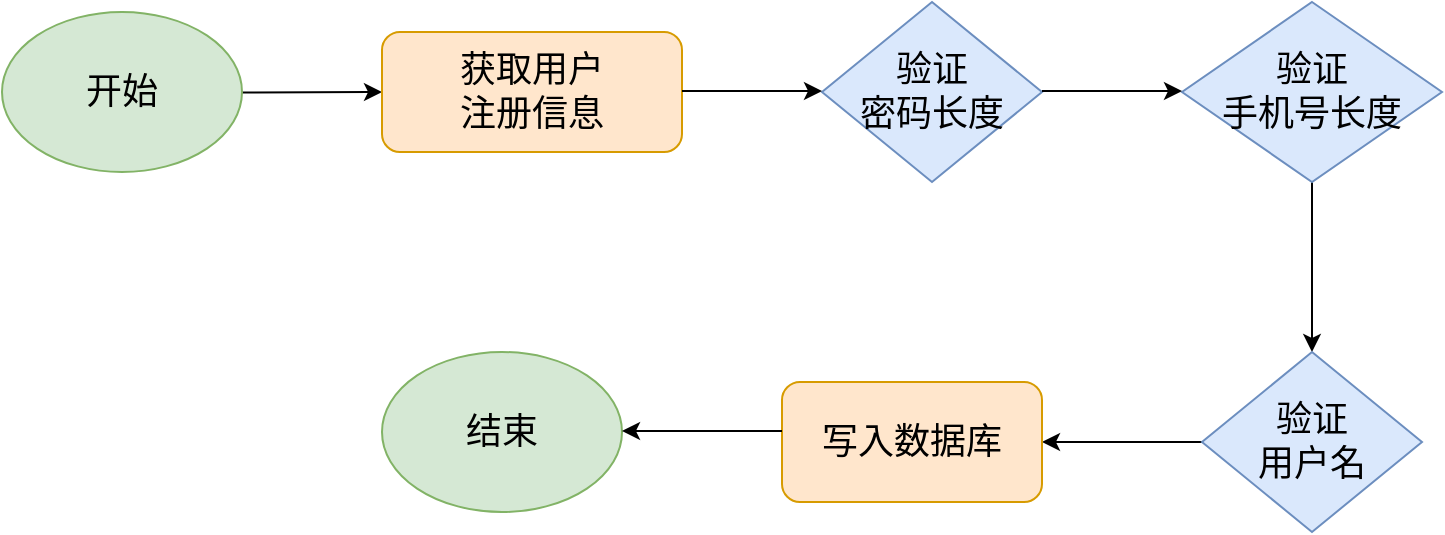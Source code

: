 <mxfile version="20.2.2" type="github" pages="11">
  <diagram id="DqmnmwJtcrJ_0jq9ARu_" name="注册初版">
    <mxGraphModel dx="1234" dy="708" grid="1" gridSize="10" guides="1" tooltips="1" connect="1" arrows="1" fold="1" page="1" pageScale="1" pageWidth="827" pageHeight="1169" math="0" shadow="0">
      <root>
        <mxCell id="0" />
        <mxCell id="1" parent="0" />
        <mxCell id="XK8xTgxEN3lTsWGQXHhL-1" style="rounded=0;orthogonalLoop=1;jettySize=auto;html=1;entryX=1;entryY=0.5;entryDx=0;entryDy=0;fontSize=24;startArrow=none;" parent="1" source="XK8xTgxEN3lTsWGQXHhL-4" target="sNSduontv3Xc7iz9Qk41-2" edge="1">
          <mxGeometry relative="1" as="geometry">
            <mxPoint x="480" y="485" as="sourcePoint" />
          </mxGeometry>
        </mxCell>
        <mxCell id="XK8xTgxEN3lTsWGQXHhL-5" value="" style="rounded=0;orthogonalLoop=1;jettySize=auto;html=1;fontSize=24;entryX=0;entryY=0.5;entryDx=0;entryDy=0;" parent="1" source="sNSduontv3Xc7iz9Qk41-1" target="XK8xTgxEN3lTsWGQXHhL-6" edge="1">
          <mxGeometry relative="1" as="geometry">
            <mxPoint x="270" y="310" as="targetPoint" />
          </mxGeometry>
        </mxCell>
        <mxCell id="sNSduontv3Xc7iz9Qk41-1" value="&lt;font style=&quot;font-size: 18px;&quot;&gt;开始&lt;/font&gt;" style="ellipse;whiteSpace=wrap;html=1;fillColor=#d5e8d4;strokeColor=#82b366;" parent="1" vertex="1">
          <mxGeometry x="80" y="270" width="120" height="80" as="geometry" />
        </mxCell>
        <mxCell id="sNSduontv3Xc7iz9Qk41-2" value="写入数据库" style="rounded=1;whiteSpace=wrap;html=1;fontSize=18;fillColor=#ffe6cc;strokeColor=#d79b00;" parent="1" vertex="1">
          <mxGeometry x="470" y="455" width="130" height="60" as="geometry" />
        </mxCell>
        <mxCell id="XK8xTgxEN3lTsWGQXHhL-8" value="" style="edgeStyle=none;rounded=0;orthogonalLoop=1;jettySize=auto;html=1;fontSize=24;exitX=0.5;exitY=1;exitDx=0;exitDy=0;" parent="1" source="XK8xTgxEN3lTsWGQXHhL-9" edge="1">
          <mxGeometry relative="1" as="geometry">
            <mxPoint x="740" y="360" as="sourcePoint" />
            <mxPoint x="735" y="440" as="targetPoint" />
          </mxGeometry>
        </mxCell>
        <mxCell id="XK8xTgxEN3lTsWGQXHhL-4" value="验证&lt;br&gt;用户名" style="rhombus;whiteSpace=wrap;html=1;fillColor=#dae8fc;strokeColor=#6c8ebf;fontSize=18;" parent="1" vertex="1">
          <mxGeometry x="680" y="440" width="110" height="90" as="geometry" />
        </mxCell>
        <mxCell id="XK8xTgxEN3lTsWGQXHhL-6" value="获取用户&lt;br style=&quot;font-size: 18px;&quot;&gt;注册信息" style="rounded=1;whiteSpace=wrap;html=1;fontSize=18;fillColor=#ffe6cc;strokeColor=#d79b00;" parent="1" vertex="1">
          <mxGeometry x="270" y="280" width="150" height="60" as="geometry" />
        </mxCell>
        <mxCell id="XK8xTgxEN3lTsWGQXHhL-9" value="验证&lt;br&gt;手机号长度" style="rhombus;whiteSpace=wrap;html=1;fillColor=#dae8fc;strokeColor=#6c8ebf;fontSize=18;" parent="1" vertex="1">
          <mxGeometry x="670" y="265" width="130" height="90" as="geometry" />
        </mxCell>
        <mxCell id="XK8xTgxEN3lTsWGQXHhL-10" value="验证&lt;br&gt;密码长度" style="rhombus;whiteSpace=wrap;html=1;fillColor=#dae8fc;strokeColor=#6c8ebf;fontSize=18;" parent="1" vertex="1">
          <mxGeometry x="490" y="265" width="110" height="90" as="geometry" />
        </mxCell>
        <mxCell id="XK8xTgxEN3lTsWGQXHhL-11" value="" style="rounded=0;orthogonalLoop=1;jettySize=auto;html=1;fontSize=24;entryX=0;entryY=0.5;entryDx=0;entryDy=0;" parent="1" edge="1">
          <mxGeometry relative="1" as="geometry">
            <mxPoint x="420" y="309.5" as="sourcePoint" />
            <mxPoint x="490" y="309.5" as="targetPoint" />
          </mxGeometry>
        </mxCell>
        <mxCell id="XK8xTgxEN3lTsWGQXHhL-12" value="" style="rounded=0;orthogonalLoop=1;jettySize=auto;html=1;fontSize=24;entryX=0;entryY=0.5;entryDx=0;entryDy=0;" parent="1" edge="1">
          <mxGeometry relative="1" as="geometry">
            <mxPoint x="600" y="309.5" as="sourcePoint" />
            <mxPoint x="670" y="309.5" as="targetPoint" />
          </mxGeometry>
        </mxCell>
        <mxCell id="XK8xTgxEN3lTsWGQXHhL-15" value="&lt;font style=&quot;font-size: 18px;&quot;&gt;结束&lt;/font&gt;" style="ellipse;whiteSpace=wrap;html=1;fillColor=#d5e8d4;strokeColor=#82b366;" parent="1" vertex="1">
          <mxGeometry x="270" y="440" width="120" height="80" as="geometry" />
        </mxCell>
        <mxCell id="XK8xTgxEN3lTsWGQXHhL-16" style="rounded=0;orthogonalLoop=1;jettySize=auto;html=1;entryX=1;entryY=0.5;entryDx=0;entryDy=0;fontSize=24;startArrow=none;" parent="1" edge="1">
          <mxGeometry relative="1" as="geometry">
            <mxPoint x="470" y="479.5" as="sourcePoint" />
            <mxPoint x="390" y="479.5" as="targetPoint" />
          </mxGeometry>
        </mxCell>
      </root>
    </mxGraphModel>
  </diagram>
  <diagram name="1.注册" id="E9MCczMeI2R_NMxadU1-">
    <mxGraphModel dx="1234" dy="651" grid="1" gridSize="10" guides="1" tooltips="1" connect="1" arrows="1" fold="1" page="1" pageScale="1" pageWidth="827" pageHeight="1169" math="0" shadow="0">
      <root>
        <mxCell id="4IhwP2MXJi2rttoGUZHQ-0" />
        <mxCell id="4IhwP2MXJi2rttoGUZHQ-1" parent="4IhwP2MXJi2rttoGUZHQ-0" />
        <mxCell id="4IhwP2MXJi2rttoGUZHQ-5" value="写入&lt;br&gt;数据库" style="rounded=1;whiteSpace=wrap;html=1;fontSize=18;fillColor=#ffe6cc;strokeColor=#d79b00;" vertex="1" parent="4IhwP2MXJi2rttoGUZHQ-1">
          <mxGeometry x="738" y="305" width="102" height="60" as="geometry" />
        </mxCell>
        <mxCell id="FDvoErGHFsKSQuCjrQXK-3" style="edgeStyle=none;rounded=0;sketch=0;orthogonalLoop=1;jettySize=auto;html=1;exitX=0.5;exitY=1;exitDx=0;exitDy=0;entryX=1;entryY=0.5;entryDx=0;entryDy=0;fontSize=16;strokeWidth=2;" edge="1" parent="4IhwP2MXJi2rttoGUZHQ-1" source="4IhwP2MXJi2rttoGUZHQ-7" target="FDvoErGHFsKSQuCjrQXK-0">
          <mxGeometry relative="1" as="geometry">
            <Array as="points">
              <mxPoint x="635" y="470" />
            </Array>
          </mxGeometry>
        </mxCell>
        <mxCell id="4IhwP2MXJi2rttoGUZHQ-7" value="验证&lt;br&gt;用户名" style="rhombus;whiteSpace=wrap;html=1;fillColor=#dae8fc;strokeColor=#6c8ebf;fontSize=18;" vertex="1" parent="4IhwP2MXJi2rttoGUZHQ-1">
          <mxGeometry x="580" y="290" width="110" height="90" as="geometry" />
        </mxCell>
        <mxCell id="4IhwP2MXJi2rttoGUZHQ-8" value="获取用户&lt;br style=&quot;font-size: 18px;&quot;&gt;注册信息" style="rounded=1;whiteSpace=wrap;html=1;fontSize=18;fillColor=#ffe6cc;strokeColor=#d79b00;" vertex="1" parent="4IhwP2MXJi2rttoGUZHQ-1">
          <mxGeometry x="70" y="305" width="120" height="60" as="geometry" />
        </mxCell>
        <mxCell id="FDvoErGHFsKSQuCjrQXK-2" style="edgeStyle=none;rounded=0;sketch=0;orthogonalLoop=1;jettySize=auto;html=1;exitX=0.5;exitY=1;exitDx=0;exitDy=0;entryX=0.5;entryY=0;entryDx=0;entryDy=0;fontSize=16;strokeWidth=2;" edge="1" parent="4IhwP2MXJi2rttoGUZHQ-1" source="4IhwP2MXJi2rttoGUZHQ-9" target="FDvoErGHFsKSQuCjrQXK-0">
          <mxGeometry relative="1" as="geometry" />
        </mxCell>
        <mxCell id="4IhwP2MXJi2rttoGUZHQ-9" value="验证&lt;br&gt;手机号长度" style="rhombus;whiteSpace=wrap;html=1;fillColor=#dae8fc;strokeColor=#6c8ebf;fontSize=18;" vertex="1" parent="4IhwP2MXJi2rttoGUZHQ-1">
          <mxGeometry x="400" y="290" width="130" height="90" as="geometry" />
        </mxCell>
        <mxCell id="FDvoErGHFsKSQuCjrQXK-1" style="edgeStyle=none;sketch=0;orthogonalLoop=1;jettySize=auto;html=1;exitX=0.5;exitY=1;exitDx=0;exitDy=0;entryX=0;entryY=0.5;entryDx=0;entryDy=0;fontSize=16;strokeWidth=2;rounded=0;" edge="1" parent="4IhwP2MXJi2rttoGUZHQ-1" source="4IhwP2MXJi2rttoGUZHQ-10" target="FDvoErGHFsKSQuCjrQXK-0">
          <mxGeometry relative="1" as="geometry">
            <Array as="points">
              <mxPoint x="295" y="470" />
            </Array>
          </mxGeometry>
        </mxCell>
        <mxCell id="4IhwP2MXJi2rttoGUZHQ-10" value="验证&lt;br&gt;密码长度" style="rhombus;whiteSpace=wrap;html=1;fillColor=#dae8fc;strokeColor=#6c8ebf;fontSize=18;" vertex="1" parent="4IhwP2MXJi2rttoGUZHQ-1">
          <mxGeometry x="240" y="290" width="110" height="90" as="geometry" />
        </mxCell>
        <mxCell id="4IhwP2MXJi2rttoGUZHQ-11" value="" style="rounded=0;orthogonalLoop=1;jettySize=auto;html=1;fontSize=24;strokeWidth=2;" edge="1" parent="4IhwP2MXJi2rttoGUZHQ-1">
          <mxGeometry relative="1" as="geometry">
            <mxPoint x="190" y="334.5" as="sourcePoint" />
            <mxPoint x="240" y="335" as="targetPoint" />
          </mxGeometry>
        </mxCell>
        <mxCell id="nO26Chs3iQmCTKm9pckF-0" value="" style="rounded=0;orthogonalLoop=1;jettySize=auto;html=1;fontSize=24;strokeWidth=2;" edge="1" parent="4IhwP2MXJi2rttoGUZHQ-1">
          <mxGeometry relative="1" as="geometry">
            <mxPoint x="350" y="335.5" as="sourcePoint" />
            <mxPoint x="400" y="336" as="targetPoint" />
          </mxGeometry>
        </mxCell>
        <mxCell id="nO26Chs3iQmCTKm9pckF-1" value="" style="rounded=0;orthogonalLoop=1;jettySize=auto;html=1;fontSize=24;strokeWidth=2;" edge="1" parent="4IhwP2MXJi2rttoGUZHQ-1">
          <mxGeometry relative="1" as="geometry">
            <mxPoint x="530" y="335.5" as="sourcePoint" />
            <mxPoint x="580" y="336" as="targetPoint" />
          </mxGeometry>
        </mxCell>
        <mxCell id="nO26Chs3iQmCTKm9pckF-2" value="" style="rounded=0;orthogonalLoop=1;jettySize=auto;html=1;fontSize=24;strokeWidth=2;" edge="1" parent="4IhwP2MXJi2rttoGUZHQ-1">
          <mxGeometry relative="1" as="geometry">
            <mxPoint x="689" y="335.5" as="sourcePoint" />
            <mxPoint x="739" y="336" as="targetPoint" />
          </mxGeometry>
        </mxCell>
        <mxCell id="nO26Chs3iQmCTKm9pckF-4" style="edgeStyle=none;rounded=0;sketch=1;orthogonalLoop=1;jettySize=auto;html=1;exitX=0;exitY=0.5;exitDx=0;exitDy=0;fontSize=18;strokeWidth=2;" edge="1" parent="4IhwP2MXJi2rttoGUZHQ-1" source="4IhwP2MXJi2rttoGUZHQ-9" target="4IhwP2MXJi2rttoGUZHQ-9">
          <mxGeometry relative="1" as="geometry" />
        </mxCell>
        <mxCell id="b1phf720Gf0hIBlWV181-0" value="返回&lt;br&gt;用户信息" style="whiteSpace=wrap;html=1;fontSize=18;fillColor=#ffe6cc;strokeColor=#d79b00;rounded=1;" vertex="1" parent="4IhwP2MXJi2rttoGUZHQ-1">
          <mxGeometry x="890" y="305" width="102" height="60" as="geometry" />
        </mxCell>
        <mxCell id="b1phf720Gf0hIBlWV181-1" value="" style="rounded=0;orthogonalLoop=1;jettySize=auto;html=1;fontSize=24;strokeWidth=2;" edge="1" parent="4IhwP2MXJi2rttoGUZHQ-1">
          <mxGeometry relative="1" as="geometry">
            <mxPoint x="840" y="336.5" as="sourcePoint" />
            <mxPoint x="890" y="337" as="targetPoint" />
          </mxGeometry>
        </mxCell>
        <mxCell id="FDvoErGHFsKSQuCjrQXK-0" value="返回&lt;br&gt;失败信息" style="whiteSpace=wrap;html=1;fontSize=18;fillColor=#ffe6cc;strokeColor=#d79b00;rounded=1;" vertex="1" parent="4IhwP2MXJi2rttoGUZHQ-1">
          <mxGeometry x="414" y="440" width="102" height="60" as="geometry" />
        </mxCell>
      </root>
    </mxGraphModel>
  </diagram>
  <diagram name="2.登陆" id="h0z39dTObWQl-D7Al1b8">
    <mxGraphModel dx="1234" dy="651" grid="1" gridSize="10" guides="1" tooltips="1" connect="1" arrows="1" fold="1" page="1" pageScale="1" pageWidth="827" pageHeight="1169" math="0" shadow="0">
      <root>
        <mxCell id="sDLEGKdLmnnUkzIvG1MP-0" />
        <mxCell id="sDLEGKdLmnnUkzIvG1MP-1" parent="sDLEGKdLmnnUkzIvG1MP-0" />
        <mxCell id="sDLEGKdLmnnUkzIvG1MP-2" value="查询&lt;br&gt;密码缓存" style="rounded=1;whiteSpace=wrap;html=1;fontSize=18;fillColor=#ffe6cc;strokeColor=#d79b00;" vertex="1" parent="sDLEGKdLmnnUkzIvG1MP-1">
          <mxGeometry x="555" y="305" width="110" height="60" as="geometry" />
        </mxCell>
        <mxCell id="Zv4ebzrEuNpnjDvNv9R5-1" style="edgeStyle=none;rounded=0;sketch=0;orthogonalLoop=1;jettySize=auto;html=1;entryX=0.5;entryY=1;entryDx=0;entryDy=0;fontSize=16;strokeWidth=2;" edge="1" parent="sDLEGKdLmnnUkzIvG1MP-1" source="sDLEGKdLmnnUkzIvG1MP-3" target="Zv4ebzrEuNpnjDvNv9R5-0">
          <mxGeometry relative="1" as="geometry" />
        </mxCell>
        <mxCell id="sDLEGKdLmnnUkzIvG1MP-3" value="验证&lt;br&gt;用户名" style="rhombus;whiteSpace=wrap;html=1;fillColor=#dae8fc;strokeColor=#6c8ebf;fontSize=18;" vertex="1" parent="sDLEGKdLmnnUkzIvG1MP-1">
          <mxGeometry x="397" y="290" width="110" height="90" as="geometry" />
        </mxCell>
        <mxCell id="sDLEGKdLmnnUkzIvG1MP-4" value="获取用户&lt;br style=&quot;font-size: 18px;&quot;&gt;登陆信息" style="rounded=1;whiteSpace=wrap;html=1;fontSize=18;fillColor=#ffe6cc;strokeColor=#d79b00;" vertex="1" parent="sDLEGKdLmnnUkzIvG1MP-1">
          <mxGeometry x="70" y="305" width="120" height="60" as="geometry" />
        </mxCell>
        <mxCell id="QUI_lZ44UKBDEoydIOSQ-0" style="edgeStyle=none;rounded=0;sketch=0;orthogonalLoop=1;jettySize=auto;html=1;exitX=0.5;exitY=0;exitDx=0;exitDy=0;entryX=0;entryY=0.5;entryDx=0;entryDy=0;fontSize=16;strokeWidth=2;" edge="1" parent="sDLEGKdLmnnUkzIvG1MP-1" source="sDLEGKdLmnnUkzIvG1MP-6" target="Zv4ebzrEuNpnjDvNv9R5-0">
          <mxGeometry relative="1" as="geometry">
            <Array as="points">
              <mxPoint x="295" y="200" />
            </Array>
          </mxGeometry>
        </mxCell>
        <mxCell id="sDLEGKdLmnnUkzIvG1MP-6" value="验证&lt;br&gt;密码长度" style="rhombus;whiteSpace=wrap;html=1;fillColor=#dae8fc;strokeColor=#6c8ebf;fontSize=18;" vertex="1" parent="sDLEGKdLmnnUkzIvG1MP-1">
          <mxGeometry x="240" y="290" width="110" height="90" as="geometry" />
        </mxCell>
        <mxCell id="sDLEGKdLmnnUkzIvG1MP-7" value="" style="rounded=0;orthogonalLoop=1;jettySize=auto;html=1;fontSize=24;strokeWidth=2;" edge="1" parent="sDLEGKdLmnnUkzIvG1MP-1">
          <mxGeometry relative="1" as="geometry">
            <mxPoint x="190" y="334.5" as="sourcePoint" />
            <mxPoint x="240" y="335" as="targetPoint" />
          </mxGeometry>
        </mxCell>
        <mxCell id="sDLEGKdLmnnUkzIvG1MP-8" value="" style="rounded=0;orthogonalLoop=1;jettySize=auto;html=1;fontSize=24;strokeWidth=2;" edge="1" parent="sDLEGKdLmnnUkzIvG1MP-1">
          <mxGeometry relative="1" as="geometry">
            <mxPoint x="350" y="335.5" as="sourcePoint" />
            <mxPoint x="400" y="336" as="targetPoint" />
          </mxGeometry>
        </mxCell>
        <mxCell id="sDLEGKdLmnnUkzIvG1MP-10" value="" style="rounded=0;orthogonalLoop=1;jettySize=auto;html=1;fontSize=24;strokeWidth=2;" edge="1" parent="sDLEGKdLmnnUkzIvG1MP-1">
          <mxGeometry relative="1" as="geometry">
            <mxPoint x="506" y="335.5" as="sourcePoint" />
            <mxPoint x="556" y="336" as="targetPoint" />
          </mxGeometry>
        </mxCell>
        <mxCell id="sDLEGKdLmnnUkzIvG1MP-11" style="edgeStyle=none;rounded=0;sketch=1;orthogonalLoop=1;jettySize=auto;html=1;exitX=0;exitY=0.5;exitDx=0;exitDy=0;fontSize=18;strokeWidth=2;" edge="1" parent="sDLEGKdLmnnUkzIvG1MP-1">
          <mxGeometry relative="1" as="geometry">
            <mxPoint x="400" y="335" as="sourcePoint" />
            <mxPoint x="400" y="335" as="targetPoint" />
          </mxGeometry>
        </mxCell>
        <mxCell id="QEoChs8wT5TIA2pvLQxw-0" value="" style="rounded=0;orthogonalLoop=1;jettySize=auto;html=1;fontSize=24;strokeWidth=2;" edge="1" parent="sDLEGKdLmnnUkzIvG1MP-1">
          <mxGeometry relative="1" as="geometry">
            <mxPoint x="665" y="334.5" as="sourcePoint" />
            <mxPoint x="715" y="335" as="targetPoint" />
            <Array as="points">
              <mxPoint x="686" y="335" />
            </Array>
          </mxGeometry>
        </mxCell>
        <mxCell id="QEoChs8wT5TIA2pvLQxw-1" value="查询&lt;br&gt;数据库" style="rounded=1;whiteSpace=wrap;html=1;fontSize=18;fillColor=#ffe6cc;strokeColor=#d79b00;" vertex="1" parent="sDLEGKdLmnnUkzIvG1MP-1">
          <mxGeometry x="556" y="410" width="110" height="60" as="geometry" />
        </mxCell>
        <mxCell id="QEoChs8wT5TIA2pvLQxw-2" value="" style="rounded=0;orthogonalLoop=1;jettySize=auto;html=1;fontSize=24;strokeWidth=2;exitX=0.5;exitY=1;exitDx=0;exitDy=0;" edge="1" parent="sDLEGKdLmnnUkzIvG1MP-1">
          <mxGeometry relative="1" as="geometry">
            <mxPoint x="605" y="365" as="sourcePoint" />
            <mxPoint x="605" y="410" as="targetPoint" />
          </mxGeometry>
        </mxCell>
        <mxCell id="QEoChs8wT5TIA2pvLQxw-3" value="" style="rounded=0;orthogonalLoop=1;jettySize=auto;html=1;fontSize=24;strokeWidth=2;entryX=0.5;entryY=1;entryDx=0;entryDy=0;exitX=0.5;exitY=0;exitDx=0;exitDy=0;" edge="1" parent="sDLEGKdLmnnUkzIvG1MP-1" source="sXMGV4K8WxF59cIYdQ64-0" target="QEoChs8wT5TIA2pvLQxw-6">
          <mxGeometry relative="1" as="geometry">
            <mxPoint x="666" y="439.5" as="sourcePoint" />
            <mxPoint x="716" y="440" as="targetPoint" />
          </mxGeometry>
        </mxCell>
        <mxCell id="QEoChs8wT5TIA2pvLQxw-5" value="缓存查询失败" style="text;html=1;strokeColor=none;fillColor=none;align=center;verticalAlign=middle;whiteSpace=wrap;rounded=0;fontSize=16;spacing=2;" vertex="1" parent="sDLEGKdLmnnUkzIvG1MP-1">
          <mxGeometry x="610" y="370" width="110" height="30" as="geometry" />
        </mxCell>
        <mxCell id="QUI_lZ44UKBDEoydIOSQ-1" style="edgeStyle=none;rounded=0;sketch=0;orthogonalLoop=1;jettySize=auto;html=1;exitX=0.5;exitY=0;exitDx=0;exitDy=0;entryX=1;entryY=0.5;entryDx=0;entryDy=0;fontSize=16;strokeWidth=2;" edge="1" parent="sDLEGKdLmnnUkzIvG1MP-1" source="QEoChs8wT5TIA2pvLQxw-6" target="Zv4ebzrEuNpnjDvNv9R5-0">
          <mxGeometry relative="1" as="geometry">
            <Array as="points">
              <mxPoint x="769" y="200" />
            </Array>
          </mxGeometry>
        </mxCell>
        <mxCell id="QEoChs8wT5TIA2pvLQxw-6" value="验证&lt;br&gt;密码" style="rhombus;whiteSpace=wrap;html=1;fillColor=#dae8fc;strokeColor=#6c8ebf;fontSize=18;" vertex="1" parent="sDLEGKdLmnnUkzIvG1MP-1">
          <mxGeometry x="714" y="290" width="110" height="90" as="geometry" />
        </mxCell>
        <mxCell id="QEoChs8wT5TIA2pvLQxw-8" value="保存&lt;br&gt;cookie" style="rounded=1;whiteSpace=wrap;html=1;fontSize=18;fillColor=#ffe6cc;strokeColor=#d79b00;" vertex="1" parent="sDLEGKdLmnnUkzIvG1MP-1">
          <mxGeometry x="873" y="308" width="87" height="60" as="geometry" />
        </mxCell>
        <mxCell id="QEoChs8wT5TIA2pvLQxw-9" value="" style="rounded=0;orthogonalLoop=1;jettySize=auto;html=1;fontSize=24;strokeWidth=2;" edge="1" parent="sDLEGKdLmnnUkzIvG1MP-1">
          <mxGeometry relative="1" as="geometry">
            <mxPoint x="824" y="336.5" as="sourcePoint" />
            <mxPoint x="874" y="337" as="targetPoint" />
          </mxGeometry>
        </mxCell>
        <mxCell id="QEoChs8wT5TIA2pvLQxw-10" value="返回&lt;br&gt;用户信息" style="whiteSpace=wrap;html=1;fontSize=18;fillColor=#ffe6cc;strokeColor=#d79b00;rounded=1;" vertex="1" parent="sDLEGKdLmnnUkzIvG1MP-1">
          <mxGeometry x="1010" y="305" width="102" height="60" as="geometry" />
        </mxCell>
        <mxCell id="QEoChs8wT5TIA2pvLQxw-12" value="" style="rounded=0;orthogonalLoop=1;jettySize=auto;html=1;fontSize=24;strokeWidth=2;" edge="1" parent="sDLEGKdLmnnUkzIvG1MP-1">
          <mxGeometry relative="1" as="geometry">
            <mxPoint x="960" y="336.5" as="sourcePoint" />
            <mxPoint x="1010" y="337" as="targetPoint" />
          </mxGeometry>
        </mxCell>
        <mxCell id="sXMGV4K8WxF59cIYdQ64-0" value="写入&lt;br&gt;缓存" style="rounded=1;whiteSpace=wrap;html=1;fontSize=18;fillColor=#ffe6cc;strokeColor=#d79b00;" vertex="1" parent="sDLEGKdLmnnUkzIvG1MP-1">
          <mxGeometry x="718" y="410" width="102" height="60" as="geometry" />
        </mxCell>
        <mxCell id="sXMGV4K8WxF59cIYdQ64-2" value="" style="rounded=0;orthogonalLoop=1;jettySize=auto;html=1;fontSize=24;strokeWidth=2;" edge="1" parent="sDLEGKdLmnnUkzIvG1MP-1">
          <mxGeometry relative="1" as="geometry">
            <mxPoint x="666" y="439.5" as="sourcePoint" />
            <mxPoint x="716" y="440" as="targetPoint" />
          </mxGeometry>
        </mxCell>
        <mxCell id="Zv4ebzrEuNpnjDvNv9R5-0" value="返回&lt;br&gt;失败信息" style="whiteSpace=wrap;html=1;fontSize=18;fillColor=#ffe6cc;strokeColor=#d79b00;rounded=1;" vertex="1" parent="sDLEGKdLmnnUkzIvG1MP-1">
          <mxGeometry x="401" y="170" width="102" height="60" as="geometry" />
        </mxCell>
      </root>
    </mxGraphModel>
  </diagram>
  <diagram name="3.获取用户信息" id="6yUAjyG2WrHz0PFbX8ef">
    <mxGraphModel dx="1234" dy="651" grid="1" gridSize="10" guides="1" tooltips="1" connect="1" arrows="1" fold="1" page="1" pageScale="1" pageWidth="827" pageHeight="1169" math="0" shadow="0">
      <root>
        <mxCell id="ob5UZULHh4vho1xPsTLZ-0" />
        <mxCell id="ob5UZULHh4vho1xPsTLZ-1" parent="ob5UZULHh4vho1xPsTLZ-0" />
        <mxCell id="ob5UZULHh4vho1xPsTLZ-2" value="查询&lt;br&gt;缓存信息" style="rounded=1;whiteSpace=wrap;html=1;fontSize=18;fillColor=#ffe6cc;strokeColor=#d79b00;" vertex="1" parent="ob5UZULHh4vho1xPsTLZ-1">
          <mxGeometry x="399" y="305" width="110" height="60" as="geometry" />
        </mxCell>
        <mxCell id="ob5UZULHh4vho1xPsTLZ-4" value="获取用户&lt;br style=&quot;font-size: 18px;&quot;&gt;登陆信息" style="rounded=1;whiteSpace=wrap;html=1;fontSize=18;fillColor=#ffe6cc;strokeColor=#d79b00;" vertex="1" parent="ob5UZULHh4vho1xPsTLZ-1">
          <mxGeometry x="70" y="305" width="120" height="60" as="geometry" />
        </mxCell>
        <mxCell id="AdIRfoyOQExGUA7eTkyN-1" style="edgeStyle=none;rounded=0;sketch=0;orthogonalLoop=1;jettySize=auto;html=1;fontSize=16;strokeWidth=2;" edge="1" parent="ob5UZULHh4vho1xPsTLZ-1" source="ob5UZULHh4vho1xPsTLZ-5" target="AdIRfoyOQExGUA7eTkyN-0">
          <mxGeometry relative="1" as="geometry" />
        </mxCell>
        <mxCell id="ob5UZULHh4vho1xPsTLZ-5" value="验证&lt;br&gt;cookie" style="rhombus;whiteSpace=wrap;html=1;fillColor=#dae8fc;strokeColor=#6c8ebf;fontSize=18;" vertex="1" parent="ob5UZULHh4vho1xPsTLZ-1">
          <mxGeometry x="240" y="290" width="110" height="90" as="geometry" />
        </mxCell>
        <mxCell id="ob5UZULHh4vho1xPsTLZ-6" value="" style="rounded=0;orthogonalLoop=1;jettySize=auto;html=1;fontSize=24;strokeWidth=2;" edge="1" parent="ob5UZULHh4vho1xPsTLZ-1">
          <mxGeometry relative="1" as="geometry">
            <mxPoint x="190" y="334.5" as="sourcePoint" />
            <mxPoint x="240" y="335" as="targetPoint" />
          </mxGeometry>
        </mxCell>
        <mxCell id="ob5UZULHh4vho1xPsTLZ-8" value="" style="rounded=0;orthogonalLoop=1;jettySize=auto;html=1;fontSize=24;strokeWidth=2;" edge="1" parent="ob5UZULHh4vho1xPsTLZ-1">
          <mxGeometry relative="1" as="geometry">
            <mxPoint x="350" y="335.5" as="sourcePoint" />
            <mxPoint x="400" y="336" as="targetPoint" />
          </mxGeometry>
        </mxCell>
        <mxCell id="ob5UZULHh4vho1xPsTLZ-11" value="查询&lt;br&gt;数据库" style="rounded=1;whiteSpace=wrap;html=1;fontSize=18;fillColor=#ffe6cc;strokeColor=#d79b00;" vertex="1" parent="ob5UZULHh4vho1xPsTLZ-1">
          <mxGeometry x="400" y="410" width="110" height="60" as="geometry" />
        </mxCell>
        <mxCell id="ob5UZULHh4vho1xPsTLZ-12" value="" style="rounded=0;orthogonalLoop=1;jettySize=auto;html=1;fontSize=24;strokeWidth=2;exitX=0.5;exitY=1;exitDx=0;exitDy=0;" edge="1" parent="ob5UZULHh4vho1xPsTLZ-1">
          <mxGeometry relative="1" as="geometry">
            <mxPoint x="449" y="365" as="sourcePoint" />
            <mxPoint x="449" y="410" as="targetPoint" />
          </mxGeometry>
        </mxCell>
        <mxCell id="ob5UZULHh4vho1xPsTLZ-13" value="" style="rounded=0;orthogonalLoop=1;jettySize=auto;html=1;fontSize=24;strokeWidth=2;exitX=0.5;exitY=0;exitDx=0;exitDy=0;entryX=0.5;entryY=1;entryDx=0;entryDy=0;" edge="1" parent="ob5UZULHh4vho1xPsTLZ-1" target="ob5UZULHh4vho1xPsTLZ-18" source="0aX_GKcjZ_Qa5liiBvii-0">
          <mxGeometry relative="1" as="geometry">
            <mxPoint x="626" y="410" as="sourcePoint" />
            <mxPoint x="626" y="360" as="targetPoint" />
          </mxGeometry>
        </mxCell>
        <mxCell id="ob5UZULHh4vho1xPsTLZ-14" value="缓存查询失败" style="text;html=1;strokeColor=none;fillColor=none;align=center;verticalAlign=middle;whiteSpace=wrap;rounded=0;fontSize=16;spacing=2;" vertex="1" parent="ob5UZULHh4vho1xPsTLZ-1">
          <mxGeometry x="454" y="370" width="110" height="30" as="geometry" />
        </mxCell>
        <mxCell id="ob5UZULHh4vho1xPsTLZ-17" value="" style="rounded=0;orthogonalLoop=1;jettySize=auto;html=1;fontSize=24;strokeWidth=2;entryX=0;entryY=0.5;entryDx=0;entryDy=0;" edge="1" parent="ob5UZULHh4vho1xPsTLZ-1" target="ob5UZULHh4vho1xPsTLZ-18">
          <mxGeometry relative="1" as="geometry">
            <mxPoint x="510" y="334.5" as="sourcePoint" />
            <mxPoint x="560" y="335" as="targetPoint" />
          </mxGeometry>
        </mxCell>
        <mxCell id="ob5UZULHh4vho1xPsTLZ-18" value="返回&lt;br&gt;用户信息" style="whiteSpace=wrap;html=1;fontSize=18;fillColor=#ffe6cc;strokeColor=#d79b00;rounded=1;" vertex="1" parent="ob5UZULHh4vho1xPsTLZ-1">
          <mxGeometry x="580" y="305" width="102" height="60" as="geometry" />
        </mxCell>
        <mxCell id="0aX_GKcjZ_Qa5liiBvii-0" value="写入&lt;br&gt;缓存" style="rounded=1;whiteSpace=wrap;html=1;fontSize=18;fillColor=#ffe6cc;strokeColor=#d79b00;" vertex="1" parent="ob5UZULHh4vho1xPsTLZ-1">
          <mxGeometry x="580" y="410" width="102" height="60" as="geometry" />
        </mxCell>
        <mxCell id="0aX_GKcjZ_Qa5liiBvii-1" value="" style="rounded=0;orthogonalLoop=1;jettySize=auto;html=1;fontSize=24;strokeWidth=2;entryX=0;entryY=0.5;entryDx=0;entryDy=0;" edge="1" parent="ob5UZULHh4vho1xPsTLZ-1" target="0aX_GKcjZ_Qa5liiBvii-0">
          <mxGeometry relative="1" as="geometry">
            <mxPoint x="510" y="440" as="sourcePoint" />
            <mxPoint x="572" y="440.5" as="targetPoint" />
          </mxGeometry>
        </mxCell>
        <mxCell id="AdIRfoyOQExGUA7eTkyN-0" value="返回&lt;br&gt;失败信息" style="whiteSpace=wrap;html=1;fontSize=18;fillColor=#ffe6cc;strokeColor=#d79b00;rounded=1;" vertex="1" parent="ob5UZULHh4vho1xPsTLZ-1">
          <mxGeometry x="244" y="420" width="102" height="60" as="geometry" />
        </mxCell>
      </root>
    </mxGraphModel>
  </diagram>
  <diagram name="4.修改用户信息" id="HvctjKilK_Tbq7UAgYZU">
    <mxGraphModel dx="1234" dy="651" grid="1" gridSize="10" guides="1" tooltips="1" connect="1" arrows="1" fold="1" page="1" pageScale="1" pageWidth="827" pageHeight="1169" math="0" shadow="0">
      <root>
        <mxCell id="R4eSqii8WRKlXFLOa4-l-0" />
        <mxCell id="R4eSqii8WRKlXFLOa4-l-1" parent="R4eSqii8WRKlXFLOa4-l-0" />
        <mxCell id="R4eSqii8WRKlXFLOa4-l-2" value="更新&lt;br&gt;数据库信息" style="rounded=1;whiteSpace=wrap;html=1;fontSize=18;fillColor=#ffe6cc;strokeColor=#d79b00;" vertex="1" parent="R4eSqii8WRKlXFLOa4-l-1">
          <mxGeometry x="399" y="305" width="110" height="60" as="geometry" />
        </mxCell>
        <mxCell id="R4eSqii8WRKlXFLOa4-l-3" value="获取用户&lt;br style=&quot;font-size: 18px;&quot;&gt;登陆信息" style="rounded=1;whiteSpace=wrap;html=1;fontSize=18;fillColor=#ffe6cc;strokeColor=#d79b00;" vertex="1" parent="R4eSqii8WRKlXFLOa4-l-1">
          <mxGeometry x="70" y="305" width="120" height="60" as="geometry" />
        </mxCell>
        <mxCell id="dkfIMh9TRqRu3r1asTzx-1" style="edgeStyle=none;rounded=0;sketch=0;orthogonalLoop=1;jettySize=auto;html=1;entryX=0.5;entryY=0;entryDx=0;entryDy=0;fontSize=16;strokeWidth=2;" edge="1" parent="R4eSqii8WRKlXFLOa4-l-1" source="R4eSqii8WRKlXFLOa4-l-4" target="dkfIMh9TRqRu3r1asTzx-0">
          <mxGeometry relative="1" as="geometry" />
        </mxCell>
        <mxCell id="R4eSqii8WRKlXFLOa4-l-4" value="验证&lt;br&gt;cookie" style="rhombus;whiteSpace=wrap;html=1;fillColor=#dae8fc;strokeColor=#6c8ebf;fontSize=18;" vertex="1" parent="R4eSqii8WRKlXFLOa4-l-1">
          <mxGeometry x="240" y="290" width="110" height="90" as="geometry" />
        </mxCell>
        <mxCell id="R4eSqii8WRKlXFLOa4-l-5" value="" style="rounded=0;orthogonalLoop=1;jettySize=auto;html=1;fontSize=24;strokeWidth=2;" edge="1" parent="R4eSqii8WRKlXFLOa4-l-1">
          <mxGeometry relative="1" as="geometry">
            <mxPoint x="190" y="334.5" as="sourcePoint" />
            <mxPoint x="240" y="335" as="targetPoint" />
          </mxGeometry>
        </mxCell>
        <mxCell id="R4eSqii8WRKlXFLOa4-l-6" value="" style="rounded=0;orthogonalLoop=1;jettySize=auto;html=1;fontSize=24;strokeWidth=2;" edge="1" parent="R4eSqii8WRKlXFLOa4-l-1">
          <mxGeometry relative="1" as="geometry">
            <mxPoint x="350" y="335.5" as="sourcePoint" />
            <mxPoint x="400" y="336" as="targetPoint" />
          </mxGeometry>
        </mxCell>
        <mxCell id="R4eSqii8WRKlXFLOa4-l-7" value="删除&lt;br&gt;缓存信息" style="rounded=1;whiteSpace=wrap;html=1;fontSize=18;fillColor=#ffe6cc;strokeColor=#d79b00;" vertex="1" parent="R4eSqii8WRKlXFLOa4-l-1">
          <mxGeometry x="570" y="305" width="110" height="60" as="geometry" />
        </mxCell>
        <mxCell id="R4eSqii8WRKlXFLOa4-l-8" value="" style="rounded=0;orthogonalLoop=1;jettySize=auto;html=1;fontSize=24;strokeWidth=2;exitX=1;exitY=0.5;exitDx=0;exitDy=0;entryX=0;entryY=0.5;entryDx=0;entryDy=0;" edge="1" parent="R4eSqii8WRKlXFLOa4-l-1" target="R4eSqii8WRKlXFLOa4-l-7" source="R4eSqii8WRKlXFLOa4-l-2">
          <mxGeometry relative="1" as="geometry">
            <mxPoint x="449" y="365" as="sourcePoint" />
            <mxPoint x="449" y="410" as="targetPoint" />
          </mxGeometry>
        </mxCell>
        <mxCell id="R4eSqii8WRKlXFLOa4-l-11" value="" style="rounded=0;orthogonalLoop=1;jettySize=auto;html=1;fontSize=24;strokeWidth=2;entryX=0;entryY=0.5;entryDx=0;entryDy=0;" edge="1" parent="R4eSqii8WRKlXFLOa4-l-1" target="R4eSqii8WRKlXFLOa4-l-12">
          <mxGeometry relative="1" as="geometry">
            <mxPoint x="680" y="335" as="sourcePoint" />
            <mxPoint x="720" y="335" as="targetPoint" />
          </mxGeometry>
        </mxCell>
        <mxCell id="R4eSqii8WRKlXFLOa4-l-12" value="返回&lt;br&gt;修改结果" style="whiteSpace=wrap;html=1;fontSize=18;fillColor=#ffe6cc;strokeColor=#d79b00;rounded=1;" vertex="1" parent="R4eSqii8WRKlXFLOa4-l-1">
          <mxGeometry x="740" y="305" width="102" height="60" as="geometry" />
        </mxCell>
        <mxCell id="dkfIMh9TRqRu3r1asTzx-0" value="返回&lt;br&gt;失败信息" style="whiteSpace=wrap;html=1;fontSize=18;fillColor=#ffe6cc;strokeColor=#d79b00;rounded=1;" vertex="1" parent="R4eSqii8WRKlXFLOa4-l-1">
          <mxGeometry x="244" y="420" width="102" height="60" as="geometry" />
        </mxCell>
      </root>
    </mxGraphModel>
  </diagram>
  <diagram name="5. 上传图片" id="HfMT2wDqDz7tSNV6Y2st">
    <mxGraphModel dx="1234" dy="651" grid="1" gridSize="10" guides="1" tooltips="1" connect="1" arrows="1" fold="1" page="1" pageScale="1" pageWidth="827" pageHeight="1169" math="0" shadow="0">
      <root>
        <mxCell id="Eg_RS4SYgpDjI-3AT2Pv-0" />
        <mxCell id="Eg_RS4SYgpDjI-3AT2Pv-1" parent="Eg_RS4SYgpDjI-3AT2Pv-0" />
        <mxCell id="Eg_RS4SYgpDjI-3AT2Pv-2" value="上传到&lt;br&gt;临时目录" style="rounded=1;whiteSpace=wrap;html=1;fontSize=18;fillColor=#ffe6cc;strokeColor=#d79b00;" vertex="1" parent="Eg_RS4SYgpDjI-3AT2Pv-1">
          <mxGeometry x="399" y="305" width="110" height="60" as="geometry" />
        </mxCell>
        <mxCell id="Eg_RS4SYgpDjI-3AT2Pv-3" value="获取用户&lt;br style=&quot;font-size: 18px;&quot;&gt;登陆信息" style="rounded=1;whiteSpace=wrap;html=1;fontSize=18;fillColor=#ffe6cc;strokeColor=#d79b00;" vertex="1" parent="Eg_RS4SYgpDjI-3AT2Pv-1">
          <mxGeometry x="70" y="305" width="120" height="60" as="geometry" />
        </mxCell>
        <mxCell id="Eg_RS4SYgpDjI-3AT2Pv-4" style="edgeStyle=none;rounded=0;sketch=0;orthogonalLoop=1;jettySize=auto;html=1;entryX=0.5;entryY=0;entryDx=0;entryDy=0;fontSize=16;strokeWidth=2;" edge="1" parent="Eg_RS4SYgpDjI-3AT2Pv-1" source="Eg_RS4SYgpDjI-3AT2Pv-5" target="Eg_RS4SYgpDjI-3AT2Pv-12">
          <mxGeometry relative="1" as="geometry" />
        </mxCell>
        <mxCell id="Eg_RS4SYgpDjI-3AT2Pv-5" value="验证&lt;br&gt;cookie" style="rhombus;whiteSpace=wrap;html=1;fillColor=#dae8fc;strokeColor=#6c8ebf;fontSize=18;" vertex="1" parent="Eg_RS4SYgpDjI-3AT2Pv-1">
          <mxGeometry x="240" y="290" width="110" height="90" as="geometry" />
        </mxCell>
        <mxCell id="Eg_RS4SYgpDjI-3AT2Pv-6" value="" style="rounded=0;orthogonalLoop=1;jettySize=auto;html=1;fontSize=24;strokeWidth=2;" edge="1" parent="Eg_RS4SYgpDjI-3AT2Pv-1">
          <mxGeometry relative="1" as="geometry">
            <mxPoint x="190" y="334.5" as="sourcePoint" />
            <mxPoint x="240" y="335" as="targetPoint" />
          </mxGeometry>
        </mxCell>
        <mxCell id="Eg_RS4SYgpDjI-3AT2Pv-7" value="" style="rounded=0;orthogonalLoop=1;jettySize=auto;html=1;fontSize=24;strokeWidth=2;" edge="1" parent="Eg_RS4SYgpDjI-3AT2Pv-1">
          <mxGeometry relative="1" as="geometry">
            <mxPoint x="350" y="335.5" as="sourcePoint" />
            <mxPoint x="400" y="336" as="targetPoint" />
          </mxGeometry>
        </mxCell>
        <mxCell id="Eg_RS4SYgpDjI-3AT2Pv-8" value="推送到S3" style="rounded=1;whiteSpace=wrap;html=1;fontSize=18;fillColor=#ffe6cc;strokeColor=#d79b00;" vertex="1" parent="Eg_RS4SYgpDjI-3AT2Pv-1">
          <mxGeometry x="570" y="305" width="110" height="60" as="geometry" />
        </mxCell>
        <mxCell id="Eg_RS4SYgpDjI-3AT2Pv-9" value="" style="rounded=0;orthogonalLoop=1;jettySize=auto;html=1;fontSize=24;strokeWidth=2;exitX=1;exitY=0.5;exitDx=0;exitDy=0;entryX=0;entryY=0.5;entryDx=0;entryDy=0;" edge="1" parent="Eg_RS4SYgpDjI-3AT2Pv-1" source="Eg_RS4SYgpDjI-3AT2Pv-2" target="Eg_RS4SYgpDjI-3AT2Pv-8">
          <mxGeometry relative="1" as="geometry">
            <mxPoint x="449" y="365" as="sourcePoint" />
            <mxPoint x="449" y="410" as="targetPoint" />
          </mxGeometry>
        </mxCell>
        <mxCell id="Eg_RS4SYgpDjI-3AT2Pv-10" value="" style="rounded=0;orthogonalLoop=1;jettySize=auto;html=1;fontSize=24;strokeWidth=2;entryX=0;entryY=0.5;entryDx=0;entryDy=0;" edge="1" parent="Eg_RS4SYgpDjI-3AT2Pv-1" target="Eg_RS4SYgpDjI-3AT2Pv-11">
          <mxGeometry relative="1" as="geometry">
            <mxPoint x="680" y="335" as="sourcePoint" />
            <mxPoint x="720" y="335" as="targetPoint" />
          </mxGeometry>
        </mxCell>
        <mxCell id="Eg_RS4SYgpDjI-3AT2Pv-11" value="返回&lt;br&gt;结果" style="whiteSpace=wrap;html=1;fontSize=18;fillColor=#ffe6cc;strokeColor=#d79b00;rounded=1;" vertex="1" parent="Eg_RS4SYgpDjI-3AT2Pv-1">
          <mxGeometry x="740" y="305" width="102" height="60" as="geometry" />
        </mxCell>
        <mxCell id="Eg_RS4SYgpDjI-3AT2Pv-12" value="返回&lt;br&gt;失败信息" style="whiteSpace=wrap;html=1;fontSize=18;fillColor=#ffe6cc;strokeColor=#d79b00;rounded=1;" vertex="1" parent="Eg_RS4SYgpDjI-3AT2Pv-1">
          <mxGeometry x="244" y="420" width="102" height="60" as="geometry" />
        </mxCell>
      </root>
    </mxGraphModel>
  </diagram>
  <diagram name="6. 下载图片" id="0mgjRR3x8cAYjd-llPmV">
    <mxGraphModel dx="1234" dy="708" grid="1" gridSize="10" guides="1" tooltips="1" connect="1" arrows="1" fold="1" page="1" pageScale="1" pageWidth="827" pageHeight="1169" math="0" shadow="0">
      <root>
        <mxCell id="emO3KAKuXpxUYzn984Ix-0" />
        <mxCell id="emO3KAKuXpxUYzn984Ix-1" parent="emO3KAKuXpxUYzn984Ix-0" />
        <mxCell id="emO3KAKuXpxUYzn984Ix-2" value="拉取&lt;br&gt;S3图片" style="rounded=1;whiteSpace=wrap;html=1;fontSize=18;fillColor=#ffe6cc;strokeColor=#d79b00;" parent="emO3KAKuXpxUYzn984Ix-1" vertex="1">
          <mxGeometry x="399" y="305" width="110" height="60" as="geometry" />
        </mxCell>
        <mxCell id="emO3KAKuXpxUYzn984Ix-3" value="获取用户&lt;br style=&quot;font-size: 18px;&quot;&gt;登陆信息" style="rounded=1;whiteSpace=wrap;html=1;fontSize=18;fillColor=#ffe6cc;strokeColor=#d79b00;" parent="emO3KAKuXpxUYzn984Ix-1" vertex="1">
          <mxGeometry x="70" y="305" width="120" height="60" as="geometry" />
        </mxCell>
        <mxCell id="emO3KAKuXpxUYzn984Ix-4" style="edgeStyle=none;rounded=0;sketch=0;orthogonalLoop=1;jettySize=auto;html=1;entryX=0.5;entryY=0;entryDx=0;entryDy=0;fontSize=16;strokeWidth=2;" parent="emO3KAKuXpxUYzn984Ix-1" source="emO3KAKuXpxUYzn984Ix-5" target="emO3KAKuXpxUYzn984Ix-12" edge="1">
          <mxGeometry relative="1" as="geometry" />
        </mxCell>
        <mxCell id="emO3KAKuXpxUYzn984Ix-5" value="验证&lt;br&gt;cookie" style="rhombus;whiteSpace=wrap;html=1;fillColor=#dae8fc;strokeColor=#6c8ebf;fontSize=18;" parent="emO3KAKuXpxUYzn984Ix-1" vertex="1">
          <mxGeometry x="240" y="290" width="110" height="90" as="geometry" />
        </mxCell>
        <mxCell id="emO3KAKuXpxUYzn984Ix-6" value="" style="rounded=0;orthogonalLoop=1;jettySize=auto;html=1;fontSize=24;strokeWidth=2;" parent="emO3KAKuXpxUYzn984Ix-1" edge="1">
          <mxGeometry relative="1" as="geometry">
            <mxPoint x="190" y="334.5" as="sourcePoint" />
            <mxPoint x="240" y="335" as="targetPoint" />
          </mxGeometry>
        </mxCell>
        <mxCell id="emO3KAKuXpxUYzn984Ix-7" value="" style="rounded=0;orthogonalLoop=1;jettySize=auto;html=1;fontSize=24;strokeWidth=2;" parent="emO3KAKuXpxUYzn984Ix-1" edge="1">
          <mxGeometry relative="1" as="geometry">
            <mxPoint x="350" y="335.5" as="sourcePoint" />
            <mxPoint x="400" y="336" as="targetPoint" />
          </mxGeometry>
        </mxCell>
        <mxCell id="emO3KAKuXpxUYzn984Ix-8" value="推送客户端" style="rounded=1;whiteSpace=wrap;html=1;fontSize=18;fillColor=#ffe6cc;strokeColor=#d79b00;" parent="emO3KAKuXpxUYzn984Ix-1" vertex="1">
          <mxGeometry x="570" y="305" width="110" height="60" as="geometry" />
        </mxCell>
        <mxCell id="emO3KAKuXpxUYzn984Ix-9" value="" style="rounded=0;orthogonalLoop=1;jettySize=auto;html=1;fontSize=24;strokeWidth=2;exitX=1;exitY=0.5;exitDx=0;exitDy=0;entryX=0;entryY=0.5;entryDx=0;entryDy=0;" parent="emO3KAKuXpxUYzn984Ix-1" source="emO3KAKuXpxUYzn984Ix-2" target="emO3KAKuXpxUYzn984Ix-8" edge="1">
          <mxGeometry relative="1" as="geometry">
            <mxPoint x="449" y="365" as="sourcePoint" />
            <mxPoint x="449" y="410" as="targetPoint" />
          </mxGeometry>
        </mxCell>
        <mxCell id="emO3KAKuXpxUYzn984Ix-12" value="返回&lt;br&gt;失败信息" style="whiteSpace=wrap;html=1;fontSize=18;fillColor=#ffe6cc;strokeColor=#d79b00;rounded=1;" parent="emO3KAKuXpxUYzn984Ix-1" vertex="1">
          <mxGeometry x="244" y="420" width="102" height="60" as="geometry" />
        </mxCell>
      </root>
    </mxGraphModel>
  </diagram>
  <diagram name="7.登出" id="2Gd1tbekz4uy19lVONXB">
    <mxGraphModel dx="1234" dy="708" grid="1" gridSize="10" guides="1" tooltips="1" connect="1" arrows="1" fold="1" page="1" pageScale="1" pageWidth="827" pageHeight="1169" math="0" shadow="0">
      <root>
        <mxCell id="YAPuN_qXGXW7QLWm5ifo-0" />
        <mxCell id="YAPuN_qXGXW7QLWm5ifo-1" parent="YAPuN_qXGXW7QLWm5ifo-0" />
        <mxCell id="YAPuN_qXGXW7QLWm5ifo-3" value="获取用户&lt;br style=&quot;font-size: 18px;&quot;&gt;登陆信息" style="rounded=1;whiteSpace=wrap;html=1;fontSize=18;fillColor=#ffe6cc;strokeColor=#d79b00;" parent="YAPuN_qXGXW7QLWm5ifo-1" vertex="1">
          <mxGeometry x="70" y="305" width="120" height="60" as="geometry" />
        </mxCell>
        <mxCell id="R5fuKn23JgjiF5B2YZw1-1" value="" style="edgeStyle=none;rounded=0;sketch=0;orthogonalLoop=1;jettySize=auto;html=1;fontSize=16;strokeWidth=2;" parent="YAPuN_qXGXW7QLWm5ifo-1" source="YAPuN_qXGXW7QLWm5ifo-4" target="R5fuKn23JgjiF5B2YZw1-0" edge="1">
          <mxGeometry relative="1" as="geometry" />
        </mxCell>
        <mxCell id="YAPuN_qXGXW7QLWm5ifo-4" value="验证&lt;br&gt;cookie" style="rhombus;whiteSpace=wrap;html=1;fillColor=#dae8fc;strokeColor=#6c8ebf;fontSize=18;" parent="YAPuN_qXGXW7QLWm5ifo-1" vertex="1">
          <mxGeometry x="240" y="290" width="110" height="90" as="geometry" />
        </mxCell>
        <mxCell id="YAPuN_qXGXW7QLWm5ifo-5" value="" style="rounded=0;orthogonalLoop=1;jettySize=auto;html=1;fontSize=24;strokeWidth=2;" parent="YAPuN_qXGXW7QLWm5ifo-1" edge="1">
          <mxGeometry relative="1" as="geometry">
            <mxPoint x="190" y="334.5" as="sourcePoint" />
            <mxPoint x="240" y="335" as="targetPoint" />
          </mxGeometry>
        </mxCell>
        <mxCell id="YAPuN_qXGXW7QLWm5ifo-6" value="" style="rounded=0;orthogonalLoop=1;jettySize=auto;html=1;fontSize=24;strokeWidth=2;" parent="YAPuN_qXGXW7QLWm5ifo-1" edge="1">
          <mxGeometry relative="1" as="geometry">
            <mxPoint x="350" y="335.5" as="sourcePoint" />
            <mxPoint x="400" y="336" as="targetPoint" />
          </mxGeometry>
        </mxCell>
        <mxCell id="YAPuN_qXGXW7QLWm5ifo-10" value="设置&lt;br&gt;cookie过期" style="whiteSpace=wrap;html=1;fontSize=18;fillColor=#ffe6cc;strokeColor=#d79b00;rounded=1;" parent="YAPuN_qXGXW7QLWm5ifo-1" vertex="1">
          <mxGeometry x="400" y="305" width="102" height="60" as="geometry" />
        </mxCell>
        <mxCell id="R5fuKn23JgjiF5B2YZw1-0" value="返回&lt;br&gt;失败信息" style="whiteSpace=wrap;html=1;fontSize=18;fillColor=#ffe6cc;strokeColor=#d79b00;rounded=1;" parent="YAPuN_qXGXW7QLWm5ifo-1" vertex="1">
          <mxGeometry x="244" y="420" width="102" height="60" as="geometry" />
        </mxCell>
        <mxCell id="evkrlGQQIihbLfT5izLI-0" value="" style="rounded=0;orthogonalLoop=1;jettySize=auto;html=1;fontSize=24;strokeWidth=2;" parent="YAPuN_qXGXW7QLWm5ifo-1" edge="1">
          <mxGeometry relative="1" as="geometry">
            <mxPoint x="502" y="335.5" as="sourcePoint" />
            <mxPoint x="552" y="336" as="targetPoint" />
          </mxGeometry>
        </mxCell>
        <mxCell id="evkrlGQQIihbLfT5izLI-1" value="返回&lt;br&gt;结果" style="whiteSpace=wrap;html=1;fontSize=18;fillColor=#ffe6cc;strokeColor=#d79b00;rounded=1;" parent="YAPuN_qXGXW7QLWm5ifo-1" vertex="1">
          <mxGeometry x="552" y="305" width="102" height="60" as="geometry" />
        </mxCell>
      </root>
    </mxGraphModel>
  </diagram>
  <diagram id="MdLu5L2-dIhtmaJoq-pl" name="架构">
    <mxGraphModel dx="1234" dy="708" grid="1" gridSize="10" guides="1" tooltips="1" connect="1" arrows="1" fold="1" page="1" pageScale="1" pageWidth="827" pageHeight="1169" math="0" shadow="0">
      <root>
        <mxCell id="0" />
        <mxCell id="1" parent="0" />
        <mxCell id="7weFL3TchnFO9tk0yOVx-1" value="&amp;nbsp;路由层：" style="rounded=1;whiteSpace=wrap;html=1;fontSize=16;fillColor=#d5e8d4;strokeColor=#82b366;align=left;" parent="1" vertex="1">
          <mxGeometry x="280" y="230" width="420" height="60" as="geometry" />
        </mxCell>
        <mxCell id="7weFL3TchnFO9tk0yOVx-2" value="&amp;nbsp;逻辑层：" style="rounded=1;whiteSpace=wrap;html=1;fontSize=16;fillColor=#dae8fc;strokeColor=#6c8ebf;align=left;" parent="1" vertex="1">
          <mxGeometry x="280" y="300" width="420" height="60" as="geometry" />
        </mxCell>
        <mxCell id="7weFL3TchnFO9tk0yOVx-3" value="&amp;nbsp;存储层：" style="rounded=1;whiteSpace=wrap;html=1;fontSize=16;fillColor=#f8cecc;strokeColor=#b85450;align=left;" parent="1" vertex="1">
          <mxGeometry x="280" y="370" width="420" height="60" as="geometry" />
        </mxCell>
        <mxCell id="7weFL3TchnFO9tk0yOVx-4" value="&lt;span style=&quot;&quot;&gt;WebServer&lt;/span&gt;" style="rounded=1;whiteSpace=wrap;html=1;fontSize=20;fillColor=#fff2cc;strokeColor=#d6b656;" parent="1" vertex="1">
          <mxGeometry x="430" y="305" width="110" height="50" as="geometry" />
        </mxCell>
        <mxCell id="7weFL3TchnFO9tk0yOVx-5" value="MySQL" style="rounded=1;whiteSpace=wrap;html=1;fontSize=20;fillColor=#ffe6cc;strokeColor=#d79b00;" parent="1" vertex="1">
          <mxGeometry x="354" y="375" width="96" height="50" as="geometry" />
        </mxCell>
        <mxCell id="7weFL3TchnFO9tk0yOVx-6" value="&lt;span style=&quot;&quot;&gt;S3&lt;/span&gt;" style="rounded=1;whiteSpace=wrap;html=1;fontSize=20;fillColor=#ffe6cc;strokeColor=#d79b00;" parent="1" vertex="1">
          <mxGeometry x="580" y="376" width="90" height="50" as="geometry" />
        </mxCell>
        <mxCell id="7weFL3TchnFO9tk0yOVx-7" value="Redis" style="rounded=1;whiteSpace=wrap;html=1;fontSize=20;fillColor=#ffe6cc;strokeColor=#d79b00;" parent="1" vertex="1">
          <mxGeometry x="470" y="376" width="90" height="50" as="geometry" />
        </mxCell>
        <mxCell id="7weFL3TchnFO9tk0yOVx-8" value="&lt;span style=&quot;&quot;&gt;ALB&lt;/span&gt;" style="rounded=1;whiteSpace=wrap;html=1;fontSize=20;fillColor=#fff2cc;strokeColor=#d6b656;" parent="1" vertex="1">
          <mxGeometry x="445" y="235" width="80" height="50" as="geometry" />
        </mxCell>
        <mxCell id="7weFL3TchnFO9tk0yOVx-9" value="平台：&lt;br&gt;gitlab&lt;br&gt;jenkins&lt;br&gt;L&lt;br&gt;&lt;br&gt;&lt;br&gt;" style="rounded=1;whiteSpace=wrap;html=1;fontSize=20;fillColor=#e1d5e7;strokeColor=#9673a6;" parent="1" vertex="1">
          <mxGeometry x="707" y="230" width="120" height="200" as="geometry" />
        </mxCell>
      </root>
    </mxGraphModel>
  </diagram>
  <diagram id="FIOAJgq1sLVzdibyZwi1" name="DevOps">
    <mxGraphModel dx="1234" dy="1877" grid="1" gridSize="10" guides="1" tooltips="1" connect="1" arrows="1" fold="1" page="1" pageScale="1" pageWidth="827" pageHeight="1169" math="0" shadow="0">
      <root>
        <mxCell id="0" />
        <mxCell id="1" parent="0" />
        <mxCell id="jlwI4CxQZFMc02bbRB_6-8" style="edgeStyle=none;rounded=0;sketch=0;orthogonalLoop=1;jettySize=auto;html=1;entryX=0;entryY=0.5;entryDx=0;entryDy=0;fontSize=20;strokeWidth=2;" parent="1" source="jlwI4CxQZFMc02bbRB_6-1" target="jlwI4CxQZFMc02bbRB_6-2" edge="1">
          <mxGeometry relative="1" as="geometry" />
        </mxCell>
        <mxCell id="jlwI4CxQZFMc02bbRB_6-1" value="本地开发&lt;br&gt;goland" style="rounded=1;whiteSpace=wrap;html=1;fontSize=18;fillColor=#d5e8d4;strokeColor=#82b366;" parent="1" vertex="1">
          <mxGeometry width="120" height="60" as="geometry" />
        </mxCell>
        <mxCell id="jlwI4CxQZFMc02bbRB_6-11" style="edgeStyle=none;rounded=0;sketch=0;orthogonalLoop=1;jettySize=auto;html=1;entryX=0;entryY=0.5;entryDx=0;entryDy=0;fontSize=20;strokeWidth=2;startArrow=classic;startFill=1;endArrow=none;endFill=0;" parent="1" source="jlwI4CxQZFMc02bbRB_6-2" target="jlwI4CxQZFMc02bbRB_6-3" edge="1">
          <mxGeometry relative="1" as="geometry" />
        </mxCell>
        <mxCell id="jlwI4CxQZFMc02bbRB_6-2" value="版本管理&lt;br&gt;gitLab" style="rounded=1;whiteSpace=wrap;html=1;fontSize=18;fillColor=#dae8fc;strokeColor=#6c8ebf;" parent="1" vertex="1">
          <mxGeometry x="180" width="120" height="60" as="geometry" />
        </mxCell>
        <mxCell id="XTD_agweB_rN4SUjGsNm-1" style="edgeStyle=none;rounded=0;sketch=0;orthogonalLoop=1;jettySize=auto;html=1;entryX=0;entryY=0.5;entryDx=0;entryDy=0;fontFamily=Helvetica;fontSize=16;fontColor=default;strokeWidth=2;" parent="1" source="jlwI4CxQZFMc02bbRB_6-3" target="jlwI4CxQZFMc02bbRB_6-4" edge="1">
          <mxGeometry relative="1" as="geometry" />
        </mxCell>
        <mxCell id="jlwI4CxQZFMc02bbRB_6-3" value="CI/CD&lt;br&gt;Jenkins" style="rounded=1;whiteSpace=wrap;html=1;fontSize=18;fillColor=#fff2cc;strokeColor=#d6b656;" parent="1" vertex="1">
          <mxGeometry x="384" width="120" height="60" as="geometry" />
        </mxCell>
        <mxCell id="jlwI4CxQZFMc02bbRB_6-4" value="线上环境&lt;br&gt;容器" style="rounded=1;whiteSpace=wrap;html=1;fontSize=18;fillColor=#ffe6cc;strokeColor=#d79b00;" parent="1" vertex="1">
          <mxGeometry x="580" width="120" height="60" as="geometry" />
        </mxCell>
        <mxCell id="XTD_agweB_rN4SUjGsNm-3" value="" style="edgeStyle=none;rounded=0;sketch=0;orthogonalLoop=1;jettySize=auto;html=1;fontFamily=Helvetica;fontSize=16;fontColor=default;strokeWidth=2;" parent="1" source="jlwI4CxQZFMc02bbRB_6-5" target="jlwI4CxQZFMc02bbRB_6-3" edge="1">
          <mxGeometry relative="1" as="geometry" />
        </mxCell>
        <mxCell id="jlwI4CxQZFMc02bbRB_6-5" value="运维平台&lt;br&gt;Space" style="rounded=1;whiteSpace=wrap;html=1;fontSize=18;fillColor=#e1d5e7;strokeColor=#9673a6;" parent="1" vertex="1">
          <mxGeometry x="384" y="100" width="120" height="60" as="geometry" />
        </mxCell>
        <mxCell id="jlwI4CxQZFMc02bbRB_6-9" value="&lt;font style=&quot;font-size: 16px;&quot;&gt;git&lt;/font&gt;" style="text;html=1;strokeColor=none;fillColor=none;align=center;verticalAlign=middle;whiteSpace=wrap;rounded=0;fontSize=20;" parent="1" vertex="1">
          <mxGeometry x="120" width="60" height="30" as="geometry" />
        </mxCell>
        <mxCell id="jlwI4CxQZFMc02bbRB_6-12" value="&lt;font style=&quot;font-size: 16px;&quot;&gt;授权&lt;/font&gt;" style="text;html=1;align=center;verticalAlign=middle;resizable=0;points=[];autosize=1;strokeColor=none;fillColor=none;fontSize=20;" parent="1" vertex="1">
          <mxGeometry x="310" y="-5" width="60" height="40" as="geometry" />
        </mxCell>
        <mxCell id="jlwI4CxQZFMc02bbRB_6-15" value="&lt;font style=&quot;font-size: 16px;&quot;&gt;jenkins&lt;/font&gt;" style="text;html=1;strokeColor=none;fillColor=none;align=center;verticalAlign=middle;whiteSpace=wrap;rounded=0;fontFamily=Helvetica;fontSize=18;fontColor=default;" parent="1" vertex="1">
          <mxGeometry x="310" y="30" width="60" height="30" as="geometry" />
        </mxCell>
        <mxCell id="XTD_agweB_rN4SUjGsNm-4" value="Services" style="text;html=1;align=center;verticalAlign=middle;resizable=0;points=[];autosize=1;strokeColor=none;fillColor=none;fontSize=16;fontFamily=Helvetica;fontColor=default;" parent="1" vertex="1">
          <mxGeometry x="360" y="65" width="80" height="30" as="geometry" />
        </mxCell>
        <mxCell id="XTD_agweB_rN4SUjGsNm-5" value="Deployment" style="text;html=1;align=center;verticalAlign=middle;resizable=0;points=[];autosize=1;strokeColor=none;fillColor=none;fontSize=16;fontFamily=Helvetica;fontColor=default;" parent="1" vertex="1">
          <mxGeometry x="444" y="66" width="110" height="30" as="geometry" />
        </mxCell>
        <mxCell id="rdiMjIQeBRNrLt3oRLDp-1" value="smb" style="text;html=1;align=center;verticalAlign=middle;resizable=0;points=[];autosize=1;strokeColor=none;fillColor=none;fontSize=18;" vertex="1" parent="1">
          <mxGeometry x="504" y="-10" width="60" height="40" as="geometry" />
        </mxCell>
        <mxCell id="rdiMjIQeBRNrLt3oRLDp-2" value="ski" style="text;html=1;align=center;verticalAlign=middle;resizable=0;points=[];autosize=1;strokeColor=none;fillColor=none;fontSize=18;" vertex="1" parent="1">
          <mxGeometry x="509" y="25" width="50" height="40" as="geometry" />
        </mxCell>
      </root>
    </mxGraphModel>
  </diagram>
  <diagram id="Kd1F0_qfecn6EDg0_Iwj" name="监控告警">
    <mxGraphModel dx="1234" dy="708" grid="1" gridSize="10" guides="1" tooltips="1" connect="1" arrows="1" fold="1" page="1" pageScale="1" pageWidth="827" pageHeight="1169" math="0" shadow="0">
      <root>
        <mxCell id="0" />
        <mxCell id="1" parent="0" />
        <mxCell id="bSuyMvzUc4lrBO0PlHYS-1" style="edgeStyle=none;rounded=0;sketch=0;orthogonalLoop=1;jettySize=auto;html=1;entryX=0;entryY=0.5;entryDx=0;entryDy=0;fontSize=20;strokeWidth=2;startArrow=classic;startFill=1;endArrow=none;endFill=0;" parent="1" source="bSuyMvzUc4lrBO0PlHYS-2" target="bSuyMvzUc4lrBO0PlHYS-4" edge="1">
          <mxGeometry relative="1" as="geometry" />
        </mxCell>
        <mxCell id="bSuyMvzUc4lrBO0PlHYS-2" value="程序暴露&lt;br&gt;监控信息" style="rounded=1;whiteSpace=wrap;html=1;fontSize=18;fillColor=#d5e8d4;strokeColor=#82b366;" parent="1" vertex="1">
          <mxGeometry x="150" y="240" width="120" height="60" as="geometry" />
        </mxCell>
        <mxCell id="bSuyMvzUc4lrBO0PlHYS-3" style="edgeStyle=none;rounded=0;sketch=0;orthogonalLoop=1;jettySize=auto;html=1;fontSize=20;strokeWidth=2;entryX=0.5;entryY=0;entryDx=0;entryDy=0;startArrow=classic;startFill=1;endArrow=none;endFill=0;" parent="1" target="bSuyMvzUc4lrBO0PlHYS-6" edge="1" source="bSuyMvzUc4lrBO0PlHYS-4">
          <mxGeometry relative="1" as="geometry">
            <mxPoint x="630" y="270" as="sourcePoint" />
            <mxPoint x="350" y="370" as="targetPoint" />
          </mxGeometry>
        </mxCell>
        <mxCell id="bSuyMvzUc4lrBO0PlHYS-4" value="数据存储&lt;br&gt;prometheus" style="rounded=1;whiteSpace=wrap;html=1;fontSize=18;fillColor=#dae8fc;strokeColor=#6c8ebf;" parent="1" vertex="1">
          <mxGeometry x="330" y="240" width="120" height="60" as="geometry" />
        </mxCell>
        <mxCell id="bSuyMvzUc4lrBO0PlHYS-6" value="监控告警" style="rounded=1;whiteSpace=wrap;html=1;fontSize=18;fillColor=#fff2cc;strokeColor=#d6b656;" parent="1" vertex="1">
          <mxGeometry x="330" y="350" width="120" height="60" as="geometry" />
        </mxCell>
        <mxCell id="bSuyMvzUc4lrBO0PlHYS-7" value="监控展示&lt;br&gt;grafana" style="rounded=1;whiteSpace=wrap;html=1;fontSize=18;fillColor=#ffe6cc;strokeColor=#d79b00;" parent="1" vertex="1">
          <mxGeometry x="510" y="240" width="120" height="60" as="geometry" />
        </mxCell>
        <mxCell id="bSuyMvzUc4lrBO0PlHYS-8" value="" style="edgeStyle=none;rounded=0;sketch=0;orthogonalLoop=1;jettySize=auto;html=1;fontFamily=Helvetica;fontSize=16;fontColor=default;strokeWidth=2;" parent="1" source="bSuyMvzUc4lrBO0PlHYS-9" target="bSuyMvzUc4lrBO0PlHYS-6" edge="1">
          <mxGeometry relative="1" as="geometry" />
        </mxCell>
        <mxCell id="bSuyMvzUc4lrBO0PlHYS-9" value="运维平台&lt;br&gt;Space" style="rounded=1;whiteSpace=wrap;html=1;fontSize=18;fillColor=#e1d5e7;strokeColor=#9673a6;" parent="1" vertex="1">
          <mxGeometry x="330" y="450" width="120" height="60" as="geometry" />
        </mxCell>
        <mxCell id="bSuyMvzUc4lrBO0PlHYS-10" value="&lt;font style=&quot;font-size: 16px;&quot;&gt;pull&lt;/font&gt;" style="text;html=1;strokeColor=none;fillColor=none;align=center;verticalAlign=middle;whiteSpace=wrap;rounded=0;fontSize=20;" parent="1" vertex="1">
          <mxGeometry x="270" y="230" width="60" height="30" as="geometry" />
        </mxCell>
        <mxCell id="bSuyMvzUc4lrBO0PlHYS-13" value="alerting" style="text;html=1;align=center;verticalAlign=middle;resizable=0;points=[];autosize=1;strokeColor=none;fillColor=none;fontSize=16;fontFamily=Helvetica;fontColor=default;" parent="1" vertex="1">
          <mxGeometry x="306" y="415" width="80" height="30" as="geometry" />
        </mxCell>
        <mxCell id="bSuyMvzUc4lrBO0PlHYS-14" value="nodify" style="text;html=1;align=center;verticalAlign=middle;resizable=0;points=[];autosize=1;strokeColor=none;fillColor=none;fontSize=16;fontFamily=Helvetica;fontColor=default;" parent="1" vertex="1">
          <mxGeometry x="395" y="416" width="70" height="30" as="geometry" />
        </mxCell>
        <mxCell id="bSuyMvzUc4lrBO0PlHYS-16" style="edgeStyle=none;rounded=0;sketch=0;orthogonalLoop=1;jettySize=auto;html=1;entryX=0;entryY=0.5;entryDx=0;entryDy=0;fontSize=20;strokeWidth=2;startArrow=classic;startFill=1;endArrow=none;endFill=0;" parent="1" edge="1">
          <mxGeometry relative="1" as="geometry">
            <mxPoint x="450" y="270" as="sourcePoint" />
            <mxPoint x="510" y="270" as="targetPoint" />
          </mxGeometry>
        </mxCell>
      </root>
    </mxGraphModel>
  </diagram>
</mxfile>
